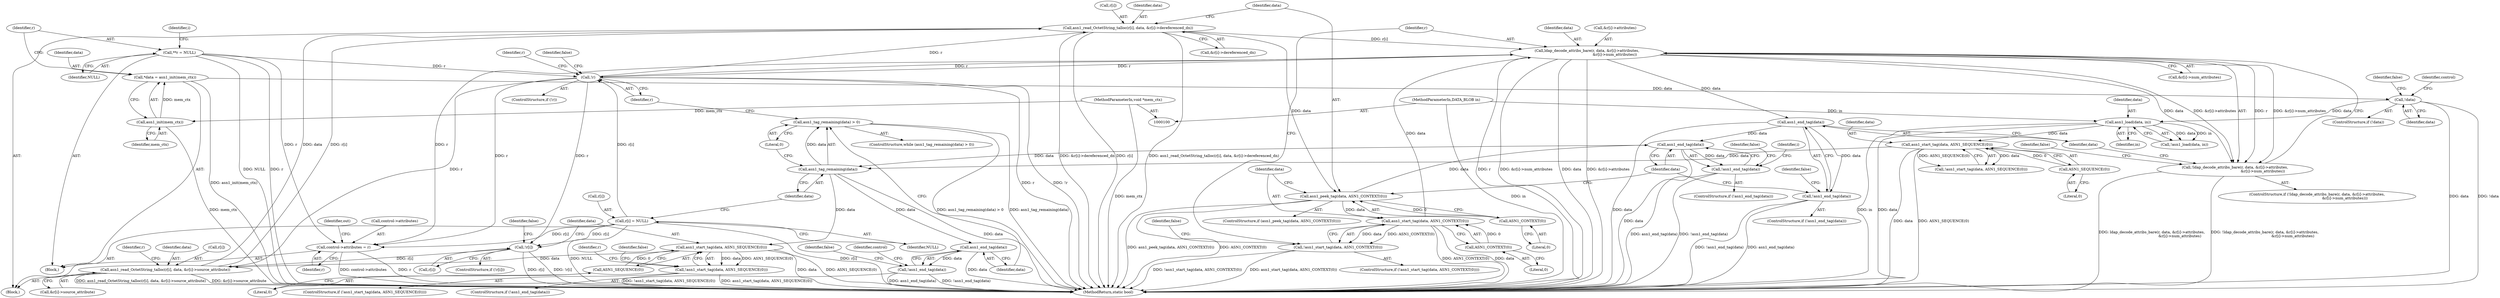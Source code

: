 digraph "0_samba_530d50a1abdcdf4d1775652d4c456c1274d83d8d_2@API" {
"1000198" [label="(Call,asn1_read_OctetString_talloc(r[i], data, &r[i]->dereferenced_dn))"];
"1000187" [label="(Call,asn1_read_OctetString_talloc(r[i], data, &r[i]->source_attribute))"];
"1000171" [label="(Call,!r[i])"];
"1000165" [label="(Call,!r)"];
"1000226" [label="(Call,ldap_decode_attribs_bare(r, data, &r[i]->attributes,\n                                                &r[i]->num_attributes))"];
"1000198" [label="(Call,asn1_read_OctetString_talloc(r[i], data, &r[i]->dereferenced_dn))"];
"1000217" [label="(Call,asn1_start_tag(data, ASN1_CONTEXT(0)))"];
"1000210" [label="(Call,asn1_peek_tag(data, ASN1_CONTEXT(0)))"];
"1000212" [label="(Call,ASN1_CONTEXT(0))"];
"1000219" [label="(Call,ASN1_CONTEXT(0))"];
"1000260" [label="(Call,r[i] = NULL)"];
"1000118" [label="(Call,**r = NULL)"];
"1000180" [label="(Call,asn1_start_tag(data, ASN1_SEQUENCE(0)))"];
"1000160" [label="(Call,asn1_tag_remaining(data))"];
"1000253" [label="(Call,asn1_end_tag(data))"];
"1000246" [label="(Call,asn1_end_tag(data))"];
"1000151" [label="(Call,asn1_start_tag(data, ASN1_SEQUENCE(0)))"];
"1000137" [label="(Call,asn1_load(data, in))"];
"1000126" [label="(Call,!data)"];
"1000112" [label="(Call,*data = asn1_init(mem_ctx))"];
"1000114" [label="(Call,asn1_init(mem_ctx))"];
"1000101" [label="(MethodParameterIn,void *mem_ctx)"];
"1000102" [label="(MethodParameterIn,DATA_BLOB in)"];
"1000153" [label="(Call,ASN1_SEQUENCE(0))"];
"1000182" [label="(Call,ASN1_SEQUENCE(0))"];
"1000216" [label="(Call,!asn1_start_tag(data, ASN1_CONTEXT(0)))"];
"1000272" [label="(Call,control->attributes = r)"];
"1000225" [label="(Call,!ldap_decode_attribs_bare(r, data, &r[i]->attributes,\n                                                &r[i]->num_attributes))"];
"1000245" [label="(Call,!asn1_end_tag(data))"];
"1000159" [label="(Call,asn1_tag_remaining(data) > 0)"];
"1000179" [label="(Call,!asn1_start_tag(data, ASN1_SEQUENCE(0)))"];
"1000267" [label="(Call,asn1_end_tag(data))"];
"1000266" [label="(Call,!asn1_end_tag(data))"];
"1000252" [label="(Call,!asn1_end_tag(data))"];
"1000189" [label="(Identifier,r)"];
"1000265" [label="(ControlStructure,if (!asn1_end_tag(data)))"];
"1000274" [label="(Identifier,control)"];
"1000199" [label="(Call,r[i])"];
"1000235" [label="(Call,&r[i]->num_attributes)"];
"1000243" [label="(Identifier,false)"];
"1000114" [label="(Call,asn1_init(mem_ctx))"];
"1000120" [label="(Identifier,NULL)"];
"1000180" [label="(Call,asn1_start_tag(data, ASN1_SEQUENCE(0)))"];
"1000127" [label="(Identifier,data)"];
"1000191" [label="(Identifier,data)"];
"1000254" [label="(Identifier,data)"];
"1000137" [label="(Call,asn1_load(data, in))"];
"1000187" [label="(Call,asn1_read_OctetString_talloc(r[i], data, &r[i]->source_attribute))"];
"1000161" [label="(Identifier,data)"];
"1000158" [label="(ControlStructure,while (asn1_tag_remaining(data) > 0))"];
"1000218" [label="(Identifier,data)"];
"1000271" [label="(Identifier,false)"];
"1000139" [label="(Identifier,in)"];
"1000154" [label="(Literal,0)"];
"1000162" [label="(Literal,0)"];
"1000104" [label="(Block,)"];
"1000153" [label="(Call,ASN1_SEQUENCE(0))"];
"1000188" [label="(Call,r[i])"];
"1000226" [label="(Call,ldap_decode_attribs_bare(r, data, &r[i]->attributes,\n                                                &r[i]->num_attributes))"];
"1000125" [label="(ControlStructure,if (!data))"];
"1000102" [label="(MethodParameterIn,DATA_BLOB in)"];
"1000182" [label="(Call,ASN1_SEQUENCE(0))"];
"1000101" [label="(MethodParameterIn,void *mem_ctx)"];
"1000179" [label="(Call,!asn1_start_tag(data, ASN1_SEQUENCE(0)))"];
"1000136" [label="(Call,!asn1_load(data, in))"];
"1000266" [label="(Call,!asn1_end_tag(data))"];
"1000212" [label="(Call,ASN1_CONTEXT(0))"];
"1000253" [label="(Call,asn1_end_tag(data))"];
"1000118" [label="(Call,**r = NULL)"];
"1000178" [label="(ControlStructure,if (!asn1_start_tag(data, ASN1_SEQUENCE(0))))"];
"1000173" [label="(Identifier,r)"];
"1000150" [label="(Call,!asn1_start_tag(data, ASN1_SEQUENCE(0)))"];
"1000112" [label="(Call,*data = asn1_init(mem_ctx))"];
"1000227" [label="(Identifier,r)"];
"1000200" [label="(Identifier,r)"];
"1000216" [label="(Call,!asn1_start_tag(data, ASN1_CONTEXT(0)))"];
"1000159" [label="(Call,asn1_tag_remaining(data) > 0)"];
"1000165" [label="(Call,!r)"];
"1000246" [label="(Call,asn1_end_tag(data))"];
"1000224" [label="(ControlStructure,if (!ldap_decode_attribs_bare(r, data, &r[i]->attributes,\n                                                &r[i]->num_attributes)))"];
"1000172" [label="(Call,r[i])"];
"1000259" [label="(Identifier,i)"];
"1000217" [label="(Call,asn1_start_tag(data, ASN1_CONTEXT(0)))"];
"1000209" [label="(ControlStructure,if (asn1_peek_tag(data, ASN1_CONTEXT(0))))"];
"1000169" [label="(Identifier,false)"];
"1000164" [label="(ControlStructure,if (!r))"];
"1000160" [label="(Call,asn1_tag_remaining(data))"];
"1000126" [label="(Call,!data)"];
"1000132" [label="(Identifier,control)"];
"1000268" [label="(Identifier,data)"];
"1000279" [label="(Identifier,out)"];
"1000244" [label="(ControlStructure,if (!asn1_end_tag(data)))"];
"1000151" [label="(Call,asn1_start_tag(data, ASN1_SEQUENCE(0)))"];
"1000264" [label="(Identifier,NULL)"];
"1000115" [label="(Identifier,mem_ctx)"];
"1000166" [label="(Identifier,r)"];
"1000113" [label="(Identifier,data)"];
"1000276" [label="(Identifier,r)"];
"1000129" [label="(Identifier,false)"];
"1000186" [label="(Identifier,false)"];
"1000257" [label="(Identifier,false)"];
"1000211" [label="(Identifier,data)"];
"1000272" [label="(Call,control->attributes = r)"];
"1000198" [label="(Call,asn1_read_OctetString_talloc(r[i], data, &r[i]->dereferenced_dn))"];
"1000192" [label="(Call,&r[i]->source_attribute)"];
"1000183" [label="(Literal,0)"];
"1000210" [label="(Call,asn1_peek_tag(data, ASN1_CONTEXT(0)))"];
"1000203" [label="(Call,&r[i]->dereferenced_dn)"];
"1000177" [label="(Identifier,false)"];
"1000252" [label="(Call,!asn1_end_tag(data))"];
"1000202" [label="(Identifier,data)"];
"1000171" [label="(Call,!r[i])"];
"1000283" [label="(MethodReturn,static bool)"];
"1000247" [label="(Identifier,data)"];
"1000220" [label="(Literal,0)"];
"1000138" [label="(Identifier,data)"];
"1000219" [label="(Call,ASN1_CONTEXT(0))"];
"1000170" [label="(ControlStructure,if (!r[i]))"];
"1000267" [label="(Call,asn1_end_tag(data))"];
"1000163" [label="(Block,)"];
"1000223" [label="(Identifier,false)"];
"1000251" [label="(ControlStructure,if (!asn1_end_tag(data)))"];
"1000225" [label="(Call,!ldap_decode_attribs_bare(r, data, &r[i]->attributes,\n                                                &r[i]->num_attributes))"];
"1000119" [label="(Identifier,r)"];
"1000213" [label="(Literal,0)"];
"1000123" [label="(Identifier,i)"];
"1000260" [label="(Call,r[i] = NULL)"];
"1000152" [label="(Identifier,data)"];
"1000228" [label="(Identifier,data)"];
"1000273" [label="(Call,control->attributes)"];
"1000181" [label="(Identifier,data)"];
"1000261" [label="(Call,r[i])"];
"1000245" [label="(Call,!asn1_end_tag(data))"];
"1000250" [label="(Identifier,false)"];
"1000215" [label="(ControlStructure,if (!asn1_start_tag(data, ASN1_CONTEXT(0))))"];
"1000229" [label="(Call,&r[i]->attributes)"];
"1000198" -> "1000163"  [label="AST: "];
"1000198" -> "1000203"  [label="CFG: "];
"1000199" -> "1000198"  [label="AST: "];
"1000202" -> "1000198"  [label="AST: "];
"1000203" -> "1000198"  [label="AST: "];
"1000211" -> "1000198"  [label="CFG: "];
"1000198" -> "1000283"  [label="DDG: &r[i]->dereferenced_dn"];
"1000198" -> "1000283"  [label="DDG: r[i]"];
"1000198" -> "1000283"  [label="DDG: asn1_read_OctetString_talloc(r[i], data, &r[i]->dereferenced_dn)"];
"1000187" -> "1000198"  [label="DDG: r[i]"];
"1000187" -> "1000198"  [label="DDG: data"];
"1000165" -> "1000198"  [label="DDG: r"];
"1000198" -> "1000210"  [label="DDG: data"];
"1000198" -> "1000226"  [label="DDG: r[i]"];
"1000187" -> "1000163"  [label="AST: "];
"1000187" -> "1000192"  [label="CFG: "];
"1000188" -> "1000187"  [label="AST: "];
"1000191" -> "1000187"  [label="AST: "];
"1000192" -> "1000187"  [label="AST: "];
"1000200" -> "1000187"  [label="CFG: "];
"1000187" -> "1000283"  [label="DDG: asn1_read_OctetString_talloc(r[i], data, &r[i]->source_attribute)"];
"1000187" -> "1000283"  [label="DDG: &r[i]->source_attribute"];
"1000171" -> "1000187"  [label="DDG: r[i]"];
"1000165" -> "1000187"  [label="DDG: r"];
"1000180" -> "1000187"  [label="DDG: data"];
"1000171" -> "1000170"  [label="AST: "];
"1000171" -> "1000172"  [label="CFG: "];
"1000172" -> "1000171"  [label="AST: "];
"1000177" -> "1000171"  [label="CFG: "];
"1000181" -> "1000171"  [label="CFG: "];
"1000171" -> "1000283"  [label="DDG: r[i]"];
"1000171" -> "1000283"  [label="DDG: !r[i]"];
"1000165" -> "1000171"  [label="DDG: r"];
"1000260" -> "1000171"  [label="DDG: r[i]"];
"1000165" -> "1000164"  [label="AST: "];
"1000165" -> "1000166"  [label="CFG: "];
"1000166" -> "1000165"  [label="AST: "];
"1000169" -> "1000165"  [label="CFG: "];
"1000173" -> "1000165"  [label="CFG: "];
"1000165" -> "1000283"  [label="DDG: r"];
"1000165" -> "1000283"  [label="DDG: !r"];
"1000226" -> "1000165"  [label="DDG: r"];
"1000260" -> "1000165"  [label="DDG: r[i]"];
"1000118" -> "1000165"  [label="DDG: r"];
"1000165" -> "1000226"  [label="DDG: r"];
"1000165" -> "1000272"  [label="DDG: r"];
"1000226" -> "1000225"  [label="AST: "];
"1000226" -> "1000235"  [label="CFG: "];
"1000227" -> "1000226"  [label="AST: "];
"1000228" -> "1000226"  [label="AST: "];
"1000229" -> "1000226"  [label="AST: "];
"1000235" -> "1000226"  [label="AST: "];
"1000225" -> "1000226"  [label="CFG: "];
"1000226" -> "1000283"  [label="DDG: r"];
"1000226" -> "1000283"  [label="DDG: &r[i]->num_attributes"];
"1000226" -> "1000283"  [label="DDG: data"];
"1000226" -> "1000283"  [label="DDG: &r[i]->attributes"];
"1000226" -> "1000225"  [label="DDG: r"];
"1000226" -> "1000225"  [label="DDG: data"];
"1000226" -> "1000225"  [label="DDG: &r[i]->attributes"];
"1000226" -> "1000225"  [label="DDG: &r[i]->num_attributes"];
"1000217" -> "1000226"  [label="DDG: data"];
"1000226" -> "1000246"  [label="DDG: data"];
"1000226" -> "1000272"  [label="DDG: r"];
"1000217" -> "1000216"  [label="AST: "];
"1000217" -> "1000219"  [label="CFG: "];
"1000218" -> "1000217"  [label="AST: "];
"1000219" -> "1000217"  [label="AST: "];
"1000216" -> "1000217"  [label="CFG: "];
"1000217" -> "1000283"  [label="DDG: ASN1_CONTEXT(0)"];
"1000217" -> "1000283"  [label="DDG: data"];
"1000217" -> "1000216"  [label="DDG: data"];
"1000217" -> "1000216"  [label="DDG: ASN1_CONTEXT(0)"];
"1000210" -> "1000217"  [label="DDG: data"];
"1000219" -> "1000217"  [label="DDG: 0"];
"1000210" -> "1000209"  [label="AST: "];
"1000210" -> "1000212"  [label="CFG: "];
"1000211" -> "1000210"  [label="AST: "];
"1000212" -> "1000210"  [label="AST: "];
"1000218" -> "1000210"  [label="CFG: "];
"1000254" -> "1000210"  [label="CFG: "];
"1000210" -> "1000283"  [label="DDG: ASN1_CONTEXT(0)"];
"1000210" -> "1000283"  [label="DDG: asn1_peek_tag(data, ASN1_CONTEXT(0))"];
"1000212" -> "1000210"  [label="DDG: 0"];
"1000210" -> "1000253"  [label="DDG: data"];
"1000212" -> "1000213"  [label="CFG: "];
"1000213" -> "1000212"  [label="AST: "];
"1000219" -> "1000220"  [label="CFG: "];
"1000220" -> "1000219"  [label="AST: "];
"1000260" -> "1000163"  [label="AST: "];
"1000260" -> "1000264"  [label="CFG: "];
"1000261" -> "1000260"  [label="AST: "];
"1000264" -> "1000260"  [label="AST: "];
"1000161" -> "1000260"  [label="CFG: "];
"1000260" -> "1000283"  [label="DDG: NULL"];
"1000260" -> "1000283"  [label="DDG: r[i]"];
"1000260" -> "1000272"  [label="DDG: r[i]"];
"1000118" -> "1000104"  [label="AST: "];
"1000118" -> "1000120"  [label="CFG: "];
"1000119" -> "1000118"  [label="AST: "];
"1000120" -> "1000118"  [label="AST: "];
"1000123" -> "1000118"  [label="CFG: "];
"1000118" -> "1000283"  [label="DDG: NULL"];
"1000118" -> "1000283"  [label="DDG: r"];
"1000118" -> "1000272"  [label="DDG: r"];
"1000180" -> "1000179"  [label="AST: "];
"1000180" -> "1000182"  [label="CFG: "];
"1000181" -> "1000180"  [label="AST: "];
"1000182" -> "1000180"  [label="AST: "];
"1000179" -> "1000180"  [label="CFG: "];
"1000180" -> "1000283"  [label="DDG: data"];
"1000180" -> "1000283"  [label="DDG: ASN1_SEQUENCE(0)"];
"1000180" -> "1000179"  [label="DDG: data"];
"1000180" -> "1000179"  [label="DDG: ASN1_SEQUENCE(0)"];
"1000160" -> "1000180"  [label="DDG: data"];
"1000182" -> "1000180"  [label="DDG: 0"];
"1000160" -> "1000159"  [label="AST: "];
"1000160" -> "1000161"  [label="CFG: "];
"1000161" -> "1000160"  [label="AST: "];
"1000162" -> "1000160"  [label="CFG: "];
"1000160" -> "1000283"  [label="DDG: data"];
"1000160" -> "1000159"  [label="DDG: data"];
"1000253" -> "1000160"  [label="DDG: data"];
"1000151" -> "1000160"  [label="DDG: data"];
"1000160" -> "1000267"  [label="DDG: data"];
"1000253" -> "1000252"  [label="AST: "];
"1000253" -> "1000254"  [label="CFG: "];
"1000254" -> "1000253"  [label="AST: "];
"1000252" -> "1000253"  [label="CFG: "];
"1000253" -> "1000283"  [label="DDG: data"];
"1000253" -> "1000252"  [label="DDG: data"];
"1000246" -> "1000253"  [label="DDG: data"];
"1000246" -> "1000245"  [label="AST: "];
"1000246" -> "1000247"  [label="CFG: "];
"1000247" -> "1000246"  [label="AST: "];
"1000245" -> "1000246"  [label="CFG: "];
"1000246" -> "1000283"  [label="DDG: data"];
"1000246" -> "1000245"  [label="DDG: data"];
"1000151" -> "1000150"  [label="AST: "];
"1000151" -> "1000153"  [label="CFG: "];
"1000152" -> "1000151"  [label="AST: "];
"1000153" -> "1000151"  [label="AST: "];
"1000150" -> "1000151"  [label="CFG: "];
"1000151" -> "1000283"  [label="DDG: data"];
"1000151" -> "1000283"  [label="DDG: ASN1_SEQUENCE(0)"];
"1000151" -> "1000150"  [label="DDG: data"];
"1000151" -> "1000150"  [label="DDG: ASN1_SEQUENCE(0)"];
"1000137" -> "1000151"  [label="DDG: data"];
"1000153" -> "1000151"  [label="DDG: 0"];
"1000137" -> "1000136"  [label="AST: "];
"1000137" -> "1000139"  [label="CFG: "];
"1000138" -> "1000137"  [label="AST: "];
"1000139" -> "1000137"  [label="AST: "];
"1000136" -> "1000137"  [label="CFG: "];
"1000137" -> "1000283"  [label="DDG: in"];
"1000137" -> "1000283"  [label="DDG: data"];
"1000137" -> "1000136"  [label="DDG: data"];
"1000137" -> "1000136"  [label="DDG: in"];
"1000126" -> "1000137"  [label="DDG: data"];
"1000102" -> "1000137"  [label="DDG: in"];
"1000126" -> "1000125"  [label="AST: "];
"1000126" -> "1000127"  [label="CFG: "];
"1000127" -> "1000126"  [label="AST: "];
"1000129" -> "1000126"  [label="CFG: "];
"1000132" -> "1000126"  [label="CFG: "];
"1000126" -> "1000283"  [label="DDG: !data"];
"1000126" -> "1000283"  [label="DDG: data"];
"1000112" -> "1000126"  [label="DDG: data"];
"1000112" -> "1000104"  [label="AST: "];
"1000112" -> "1000114"  [label="CFG: "];
"1000113" -> "1000112"  [label="AST: "];
"1000114" -> "1000112"  [label="AST: "];
"1000119" -> "1000112"  [label="CFG: "];
"1000112" -> "1000283"  [label="DDG: asn1_init(mem_ctx)"];
"1000114" -> "1000112"  [label="DDG: mem_ctx"];
"1000114" -> "1000115"  [label="CFG: "];
"1000115" -> "1000114"  [label="AST: "];
"1000114" -> "1000283"  [label="DDG: mem_ctx"];
"1000101" -> "1000114"  [label="DDG: mem_ctx"];
"1000101" -> "1000100"  [label="AST: "];
"1000101" -> "1000283"  [label="DDG: mem_ctx"];
"1000102" -> "1000100"  [label="AST: "];
"1000102" -> "1000283"  [label="DDG: in"];
"1000153" -> "1000154"  [label="CFG: "];
"1000154" -> "1000153"  [label="AST: "];
"1000182" -> "1000183"  [label="CFG: "];
"1000183" -> "1000182"  [label="AST: "];
"1000216" -> "1000215"  [label="AST: "];
"1000223" -> "1000216"  [label="CFG: "];
"1000227" -> "1000216"  [label="CFG: "];
"1000216" -> "1000283"  [label="DDG: !asn1_start_tag(data, ASN1_CONTEXT(0))"];
"1000216" -> "1000283"  [label="DDG: asn1_start_tag(data, ASN1_CONTEXT(0))"];
"1000272" -> "1000104"  [label="AST: "];
"1000272" -> "1000276"  [label="CFG: "];
"1000273" -> "1000272"  [label="AST: "];
"1000276" -> "1000272"  [label="AST: "];
"1000279" -> "1000272"  [label="CFG: "];
"1000272" -> "1000283"  [label="DDG: r"];
"1000272" -> "1000283"  [label="DDG: control->attributes"];
"1000225" -> "1000224"  [label="AST: "];
"1000243" -> "1000225"  [label="CFG: "];
"1000247" -> "1000225"  [label="CFG: "];
"1000225" -> "1000283"  [label="DDG: !ldap_decode_attribs_bare(r, data, &r[i]->attributes,\n                                                &r[i]->num_attributes)"];
"1000225" -> "1000283"  [label="DDG: ldap_decode_attribs_bare(r, data, &r[i]->attributes,\n                                                &r[i]->num_attributes)"];
"1000245" -> "1000244"  [label="AST: "];
"1000250" -> "1000245"  [label="CFG: "];
"1000254" -> "1000245"  [label="CFG: "];
"1000245" -> "1000283"  [label="DDG: asn1_end_tag(data)"];
"1000245" -> "1000283"  [label="DDG: !asn1_end_tag(data)"];
"1000159" -> "1000158"  [label="AST: "];
"1000159" -> "1000162"  [label="CFG: "];
"1000162" -> "1000159"  [label="AST: "];
"1000166" -> "1000159"  [label="CFG: "];
"1000268" -> "1000159"  [label="CFG: "];
"1000159" -> "1000283"  [label="DDG: asn1_tag_remaining(data) > 0"];
"1000159" -> "1000283"  [label="DDG: asn1_tag_remaining(data)"];
"1000179" -> "1000178"  [label="AST: "];
"1000186" -> "1000179"  [label="CFG: "];
"1000189" -> "1000179"  [label="CFG: "];
"1000179" -> "1000283"  [label="DDG: !asn1_start_tag(data, ASN1_SEQUENCE(0))"];
"1000179" -> "1000283"  [label="DDG: asn1_start_tag(data, ASN1_SEQUENCE(0))"];
"1000267" -> "1000266"  [label="AST: "];
"1000267" -> "1000268"  [label="CFG: "];
"1000268" -> "1000267"  [label="AST: "];
"1000266" -> "1000267"  [label="CFG: "];
"1000267" -> "1000283"  [label="DDG: data"];
"1000267" -> "1000266"  [label="DDG: data"];
"1000266" -> "1000265"  [label="AST: "];
"1000271" -> "1000266"  [label="CFG: "];
"1000274" -> "1000266"  [label="CFG: "];
"1000266" -> "1000283"  [label="DDG: asn1_end_tag(data)"];
"1000266" -> "1000283"  [label="DDG: !asn1_end_tag(data)"];
"1000252" -> "1000251"  [label="AST: "];
"1000257" -> "1000252"  [label="CFG: "];
"1000259" -> "1000252"  [label="CFG: "];
"1000252" -> "1000283"  [label="DDG: asn1_end_tag(data)"];
"1000252" -> "1000283"  [label="DDG: !asn1_end_tag(data)"];
}
